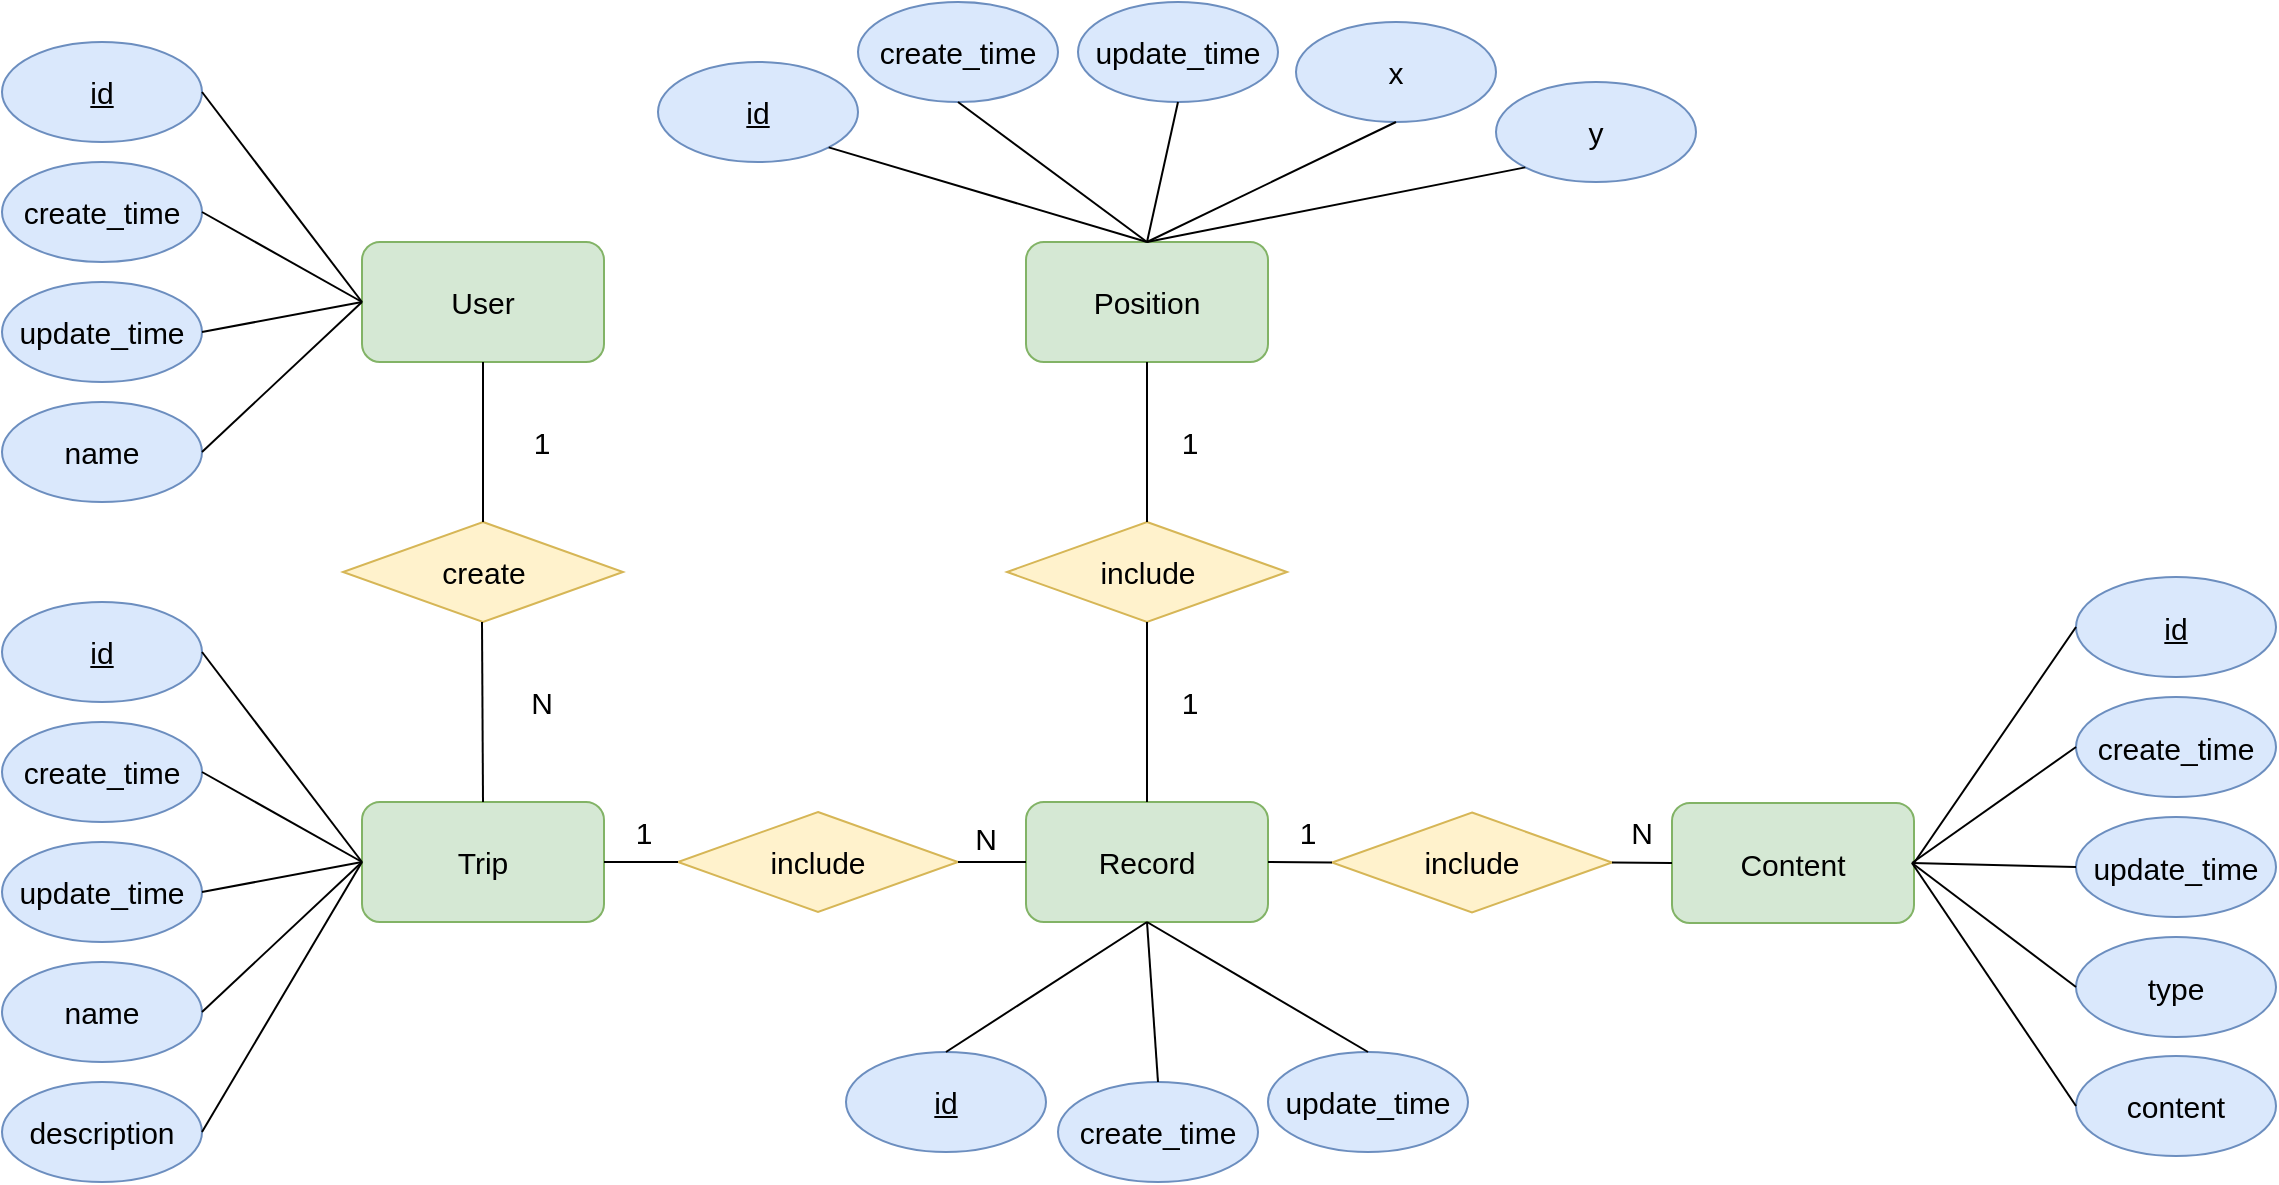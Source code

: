 <mxfile version="13.6.5" type="github">
  <diagram id="C5RBs43oDa-KdzZeNtuy" name="Page-1">
    <mxGraphModel dx="946" dy="511" grid="1" gridSize="10" guides="1" tooltips="1" connect="1" arrows="1" fold="1" page="1" pageScale="1" pageWidth="827" pageHeight="1169" math="0" shadow="0">
      <root>
        <mxCell id="WIyWlLk6GJQsqaUBKTNV-0" />
        <mxCell id="WIyWlLk6GJQsqaUBKTNV-1" parent="WIyWlLk6GJQsqaUBKTNV-0" />
        <mxCell id="BnBcKGXkdkoT-VAjnnpB-0" value="User" style="rounded=1;whiteSpace=wrap;html=1;fillColor=#d5e8d4;strokeColor=#82b366;fontSize=15;" vertex="1" parent="WIyWlLk6GJQsqaUBKTNV-1">
          <mxGeometry x="220" y="410" width="121" height="60" as="geometry" />
        </mxCell>
        <mxCell id="BnBcKGXkdkoT-VAjnnpB-1" value="Trip" style="rounded=1;whiteSpace=wrap;html=1;fillColor=#d5e8d4;strokeColor=#82b366;fontSize=15;" vertex="1" parent="WIyWlLk6GJQsqaUBKTNV-1">
          <mxGeometry x="220" y="690" width="121" height="60" as="geometry" />
        </mxCell>
        <mxCell id="BnBcKGXkdkoT-VAjnnpB-2" value="Position" style="rounded=1;whiteSpace=wrap;html=1;fillColor=#d5e8d4;strokeColor=#82b366;fontSize=15;" vertex="1" parent="WIyWlLk6GJQsqaUBKTNV-1">
          <mxGeometry x="552" y="410" width="121" height="60" as="geometry" />
        </mxCell>
        <mxCell id="BnBcKGXkdkoT-VAjnnpB-3" value="Record" style="rounded=1;whiteSpace=wrap;html=1;fillColor=#d5e8d4;strokeColor=#82b366;fontSize=15;" vertex="1" parent="WIyWlLk6GJQsqaUBKTNV-1">
          <mxGeometry x="552" y="690" width="121" height="60" as="geometry" />
        </mxCell>
        <mxCell id="BnBcKGXkdkoT-VAjnnpB-4" value="Content" style="rounded=1;whiteSpace=wrap;html=1;fillColor=#d5e8d4;strokeColor=#82b366;fontSize=15;" vertex="1" parent="WIyWlLk6GJQsqaUBKTNV-1">
          <mxGeometry x="875" y="690.5" width="121" height="60" as="geometry" />
        </mxCell>
        <mxCell id="BnBcKGXkdkoT-VAjnnpB-5" value="&lt;u style=&quot;font-size: 15px;&quot;&gt;id&lt;/u&gt;" style="ellipse;whiteSpace=wrap;html=1;fillColor=#dae8fc;strokeColor=#6c8ebf;fontSize=15;" vertex="1" parent="WIyWlLk6GJQsqaUBKTNV-1">
          <mxGeometry x="40" y="310" width="100" height="50" as="geometry" />
        </mxCell>
        <mxCell id="BnBcKGXkdkoT-VAjnnpB-6" value="create_time" style="ellipse;whiteSpace=wrap;html=1;fillColor=#dae8fc;strokeColor=#6c8ebf;fontSize=15;" vertex="1" parent="WIyWlLk6GJQsqaUBKTNV-1">
          <mxGeometry x="40" y="370" width="100" height="50" as="geometry" />
        </mxCell>
        <mxCell id="BnBcKGXkdkoT-VAjnnpB-7" value="update_time" style="ellipse;whiteSpace=wrap;html=1;fillColor=#dae8fc;strokeColor=#6c8ebf;fontSize=15;" vertex="1" parent="WIyWlLk6GJQsqaUBKTNV-1">
          <mxGeometry x="40" y="430" width="100" height="50" as="geometry" />
        </mxCell>
        <mxCell id="BnBcKGXkdkoT-VAjnnpB-8" value="name" style="ellipse;whiteSpace=wrap;html=1;fillColor=#dae8fc;strokeColor=#6c8ebf;fontSize=15;" vertex="1" parent="WIyWlLk6GJQsqaUBKTNV-1">
          <mxGeometry x="40" y="490" width="100" height="50" as="geometry" />
        </mxCell>
        <mxCell id="BnBcKGXkdkoT-VAjnnpB-9" value="" style="endArrow=none;html=1;exitX=1;exitY=0.5;exitDx=0;exitDy=0;entryX=0;entryY=0.5;entryDx=0;entryDy=0;fontSize=15;" edge="1" parent="WIyWlLk6GJQsqaUBKTNV-1" source="BnBcKGXkdkoT-VAjnnpB-5" target="BnBcKGXkdkoT-VAjnnpB-0">
          <mxGeometry width="50" height="50" relative="1" as="geometry">
            <mxPoint x="220" y="340" as="sourcePoint" />
            <mxPoint x="460" y="520" as="targetPoint" />
          </mxGeometry>
        </mxCell>
        <mxCell id="BnBcKGXkdkoT-VAjnnpB-10" value="" style="endArrow=none;html=1;exitX=1;exitY=0.5;exitDx=0;exitDy=0;fontSize=15;" edge="1" parent="WIyWlLk6GJQsqaUBKTNV-1" source="BnBcKGXkdkoT-VAjnnpB-6">
          <mxGeometry width="50" height="50" relative="1" as="geometry">
            <mxPoint x="160" y="355" as="sourcePoint" />
            <mxPoint x="220" y="440" as="targetPoint" />
          </mxGeometry>
        </mxCell>
        <mxCell id="BnBcKGXkdkoT-VAjnnpB-11" value="" style="endArrow=none;html=1;exitX=1;exitY=0.5;exitDx=0;exitDy=0;entryX=0;entryY=0.5;entryDx=0;entryDy=0;fontSize=15;" edge="1" parent="WIyWlLk6GJQsqaUBKTNV-1" source="BnBcKGXkdkoT-VAjnnpB-7" target="BnBcKGXkdkoT-VAjnnpB-0">
          <mxGeometry width="50" height="50" relative="1" as="geometry">
            <mxPoint x="170" y="365" as="sourcePoint" />
            <mxPoint x="250" y="470" as="targetPoint" />
          </mxGeometry>
        </mxCell>
        <mxCell id="BnBcKGXkdkoT-VAjnnpB-12" value="" style="endArrow=none;html=1;exitX=1;exitY=0.5;exitDx=0;exitDy=0;entryX=0;entryY=0.5;entryDx=0;entryDy=0;fontSize=15;" edge="1" parent="WIyWlLk6GJQsqaUBKTNV-1" source="BnBcKGXkdkoT-VAjnnpB-8" target="BnBcKGXkdkoT-VAjnnpB-0">
          <mxGeometry width="50" height="50" relative="1" as="geometry">
            <mxPoint x="180" y="375" as="sourcePoint" />
            <mxPoint x="260" y="480" as="targetPoint" />
          </mxGeometry>
        </mxCell>
        <mxCell id="BnBcKGXkdkoT-VAjnnpB-13" value="&lt;u style=&quot;font-size: 15px;&quot;&gt;id&lt;/u&gt;" style="ellipse;whiteSpace=wrap;html=1;fillColor=#dae8fc;strokeColor=#6c8ebf;fontSize=15;" vertex="1" parent="WIyWlLk6GJQsqaUBKTNV-1">
          <mxGeometry x="368" y="320" width="100" height="50" as="geometry" />
        </mxCell>
        <mxCell id="BnBcKGXkdkoT-VAjnnpB-14" value="create_time" style="ellipse;whiteSpace=wrap;html=1;fillColor=#dae8fc;strokeColor=#6c8ebf;fontSize=15;" vertex="1" parent="WIyWlLk6GJQsqaUBKTNV-1">
          <mxGeometry x="468" y="290" width="100" height="50" as="geometry" />
        </mxCell>
        <mxCell id="BnBcKGXkdkoT-VAjnnpB-15" value="update_time" style="ellipse;whiteSpace=wrap;html=1;fillColor=#dae8fc;strokeColor=#6c8ebf;fontSize=15;" vertex="1" parent="WIyWlLk6GJQsqaUBKTNV-1">
          <mxGeometry x="578" y="290" width="100" height="50" as="geometry" />
        </mxCell>
        <mxCell id="BnBcKGXkdkoT-VAjnnpB-16" value="x" style="ellipse;whiteSpace=wrap;html=1;fillColor=#dae8fc;strokeColor=#6c8ebf;fontSize=15;" vertex="1" parent="WIyWlLk6GJQsqaUBKTNV-1">
          <mxGeometry x="687" y="300" width="100" height="50" as="geometry" />
        </mxCell>
        <mxCell id="BnBcKGXkdkoT-VAjnnpB-17" value="y" style="ellipse;whiteSpace=wrap;html=1;fillColor=#dae8fc;strokeColor=#6c8ebf;fontSize=15;" vertex="1" parent="WIyWlLk6GJQsqaUBKTNV-1">
          <mxGeometry x="787" y="330" width="100" height="50" as="geometry" />
        </mxCell>
        <mxCell id="BnBcKGXkdkoT-VAjnnpB-18" value="" style="endArrow=none;html=1;exitX=1;exitY=1;exitDx=0;exitDy=0;entryX=0.5;entryY=0;entryDx=0;entryDy=0;fontSize=15;" edge="1" parent="WIyWlLk6GJQsqaUBKTNV-1" source="BnBcKGXkdkoT-VAjnnpB-13" target="BnBcKGXkdkoT-VAjnnpB-2">
          <mxGeometry width="50" height="50" relative="1" as="geometry">
            <mxPoint x="452" y="570" as="sourcePoint" />
            <mxPoint x="502" y="520" as="targetPoint" />
          </mxGeometry>
        </mxCell>
        <mxCell id="BnBcKGXkdkoT-VAjnnpB-19" value="" style="endArrow=none;html=1;exitX=0.5;exitY=1;exitDx=0;exitDy=0;entryX=0.5;entryY=0;entryDx=0;entryDy=0;fontSize=15;" edge="1" parent="WIyWlLk6GJQsqaUBKTNV-1" source="BnBcKGXkdkoT-VAjnnpB-14" target="BnBcKGXkdkoT-VAjnnpB-2">
          <mxGeometry width="50" height="50" relative="1" as="geometry">
            <mxPoint x="463.355" y="372.678" as="sourcePoint" />
            <mxPoint x="622.5" y="420" as="targetPoint" />
          </mxGeometry>
        </mxCell>
        <mxCell id="BnBcKGXkdkoT-VAjnnpB-20" value="" style="endArrow=none;html=1;exitX=0.5;exitY=1;exitDx=0;exitDy=0;entryX=0.5;entryY=0;entryDx=0;entryDy=0;fontSize=15;" edge="1" parent="WIyWlLk6GJQsqaUBKTNV-1" source="BnBcKGXkdkoT-VAjnnpB-15" target="BnBcKGXkdkoT-VAjnnpB-2">
          <mxGeometry width="50" height="50" relative="1" as="geometry">
            <mxPoint x="473.355" y="382.678" as="sourcePoint" />
            <mxPoint x="632.5" y="430" as="targetPoint" />
          </mxGeometry>
        </mxCell>
        <mxCell id="BnBcKGXkdkoT-VAjnnpB-21" value="" style="endArrow=none;html=1;exitX=0.5;exitY=1;exitDx=0;exitDy=0;entryX=0.5;entryY=0;entryDx=0;entryDy=0;fontSize=15;" edge="1" parent="WIyWlLk6GJQsqaUBKTNV-1" source="BnBcKGXkdkoT-VAjnnpB-16" target="BnBcKGXkdkoT-VAjnnpB-2">
          <mxGeometry width="50" height="50" relative="1" as="geometry">
            <mxPoint x="483.355" y="392.678" as="sourcePoint" />
            <mxPoint x="642.5" y="440" as="targetPoint" />
          </mxGeometry>
        </mxCell>
        <mxCell id="BnBcKGXkdkoT-VAjnnpB-22" value="" style="endArrow=none;html=1;exitX=0;exitY=1;exitDx=0;exitDy=0;entryX=0.5;entryY=0;entryDx=0;entryDy=0;fontSize=15;" edge="1" parent="WIyWlLk6GJQsqaUBKTNV-1" source="BnBcKGXkdkoT-VAjnnpB-17" target="BnBcKGXkdkoT-VAjnnpB-2">
          <mxGeometry width="50" height="50" relative="1" as="geometry">
            <mxPoint x="493.355" y="402.678" as="sourcePoint" />
            <mxPoint x="652.5" y="450" as="targetPoint" />
          </mxGeometry>
        </mxCell>
        <mxCell id="BnBcKGXkdkoT-VAjnnpB-23" value="&lt;u style=&quot;font-size: 15px;&quot;&gt;id&lt;/u&gt;" style="ellipse;whiteSpace=wrap;html=1;fillColor=#dae8fc;strokeColor=#6c8ebf;fontSize=15;" vertex="1" parent="WIyWlLk6GJQsqaUBKTNV-1">
          <mxGeometry x="40" y="590" width="100" height="50" as="geometry" />
        </mxCell>
        <mxCell id="BnBcKGXkdkoT-VAjnnpB-24" value="create_time" style="ellipse;whiteSpace=wrap;html=1;fillColor=#dae8fc;strokeColor=#6c8ebf;fontSize=15;" vertex="1" parent="WIyWlLk6GJQsqaUBKTNV-1">
          <mxGeometry x="40" y="650" width="100" height="50" as="geometry" />
        </mxCell>
        <mxCell id="BnBcKGXkdkoT-VAjnnpB-25" value="update_time" style="ellipse;whiteSpace=wrap;html=1;fillColor=#dae8fc;strokeColor=#6c8ebf;fontSize=15;" vertex="1" parent="WIyWlLk6GJQsqaUBKTNV-1">
          <mxGeometry x="40" y="710" width="100" height="50" as="geometry" />
        </mxCell>
        <mxCell id="BnBcKGXkdkoT-VAjnnpB-26" value="name" style="ellipse;whiteSpace=wrap;html=1;fillColor=#dae8fc;strokeColor=#6c8ebf;fontSize=15;" vertex="1" parent="WIyWlLk6GJQsqaUBKTNV-1">
          <mxGeometry x="40" y="770" width="100" height="50" as="geometry" />
        </mxCell>
        <mxCell id="BnBcKGXkdkoT-VAjnnpB-27" value="" style="endArrow=none;html=1;exitX=1;exitY=0.5;exitDx=0;exitDy=0;entryX=0;entryY=0.5;entryDx=0;entryDy=0;fontSize=15;" edge="1" parent="WIyWlLk6GJQsqaUBKTNV-1" source="BnBcKGXkdkoT-VAjnnpB-23">
          <mxGeometry width="50" height="50" relative="1" as="geometry">
            <mxPoint x="220" y="620" as="sourcePoint" />
            <mxPoint x="220" y="720" as="targetPoint" />
          </mxGeometry>
        </mxCell>
        <mxCell id="BnBcKGXkdkoT-VAjnnpB-28" value="" style="endArrow=none;html=1;exitX=1;exitY=0.5;exitDx=0;exitDy=0;fontSize=15;" edge="1" parent="WIyWlLk6GJQsqaUBKTNV-1" source="BnBcKGXkdkoT-VAjnnpB-24">
          <mxGeometry width="50" height="50" relative="1" as="geometry">
            <mxPoint x="160" y="635" as="sourcePoint" />
            <mxPoint x="220" y="720" as="targetPoint" />
          </mxGeometry>
        </mxCell>
        <mxCell id="BnBcKGXkdkoT-VAjnnpB-29" value="" style="endArrow=none;html=1;exitX=1;exitY=0.5;exitDx=0;exitDy=0;entryX=0;entryY=0.5;entryDx=0;entryDy=0;fontSize=15;" edge="1" parent="WIyWlLk6GJQsqaUBKTNV-1" source="BnBcKGXkdkoT-VAjnnpB-25">
          <mxGeometry width="50" height="50" relative="1" as="geometry">
            <mxPoint x="170" y="645" as="sourcePoint" />
            <mxPoint x="220" y="720" as="targetPoint" />
          </mxGeometry>
        </mxCell>
        <mxCell id="BnBcKGXkdkoT-VAjnnpB-30" value="" style="endArrow=none;html=1;exitX=1;exitY=0.5;exitDx=0;exitDy=0;fontSize=15;" edge="1" parent="WIyWlLk6GJQsqaUBKTNV-1" source="BnBcKGXkdkoT-VAjnnpB-26">
          <mxGeometry width="50" height="50" relative="1" as="geometry">
            <mxPoint x="180" y="655" as="sourcePoint" />
            <mxPoint x="220" y="720" as="targetPoint" />
          </mxGeometry>
        </mxCell>
        <mxCell id="BnBcKGXkdkoT-VAjnnpB-31" value="description" style="ellipse;whiteSpace=wrap;html=1;fillColor=#dae8fc;strokeColor=#6c8ebf;fontSize=15;" vertex="1" parent="WIyWlLk6GJQsqaUBKTNV-1">
          <mxGeometry x="40" y="830" width="100" height="50" as="geometry" />
        </mxCell>
        <mxCell id="BnBcKGXkdkoT-VAjnnpB-32" value="" style="endArrow=none;html=1;exitX=1;exitY=0.5;exitDx=0;exitDy=0;entryX=0;entryY=0.5;entryDx=0;entryDy=0;fontSize=15;" edge="1" parent="WIyWlLk6GJQsqaUBKTNV-1" source="BnBcKGXkdkoT-VAjnnpB-31" target="BnBcKGXkdkoT-VAjnnpB-1">
          <mxGeometry width="50" height="50" relative="1" as="geometry">
            <mxPoint x="150" y="805" as="sourcePoint" />
            <mxPoint x="230" y="730" as="targetPoint" />
          </mxGeometry>
        </mxCell>
        <mxCell id="BnBcKGXkdkoT-VAjnnpB-33" value="&lt;u style=&quot;font-size: 15px;&quot;&gt;id&lt;/u&gt;" style="ellipse;whiteSpace=wrap;html=1;fillColor=#dae8fc;strokeColor=#6c8ebf;fontSize=15;" vertex="1" parent="WIyWlLk6GJQsqaUBKTNV-1">
          <mxGeometry x="462" y="815" width="100" height="50" as="geometry" />
        </mxCell>
        <mxCell id="BnBcKGXkdkoT-VAjnnpB-34" value="create_time" style="ellipse;whiteSpace=wrap;html=1;fillColor=#dae8fc;strokeColor=#6c8ebf;fontSize=15;" vertex="1" parent="WIyWlLk6GJQsqaUBKTNV-1">
          <mxGeometry x="568" y="830" width="100" height="50" as="geometry" />
        </mxCell>
        <mxCell id="BnBcKGXkdkoT-VAjnnpB-35" value="update_time" style="ellipse;whiteSpace=wrap;html=1;fillColor=#dae8fc;strokeColor=#6c8ebf;fontSize=15;" vertex="1" parent="WIyWlLk6GJQsqaUBKTNV-1">
          <mxGeometry x="673" y="815" width="100" height="50" as="geometry" />
        </mxCell>
        <mxCell id="BnBcKGXkdkoT-VAjnnpB-36" value="" style="endArrow=none;html=1;exitX=0.5;exitY=0;exitDx=0;exitDy=0;entryX=0.5;entryY=1;entryDx=0;entryDy=0;fontSize=15;" edge="1" parent="WIyWlLk6GJQsqaUBKTNV-1" source="BnBcKGXkdkoT-VAjnnpB-33" target="BnBcKGXkdkoT-VAjnnpB-3">
          <mxGeometry width="50" height="50" relative="1" as="geometry">
            <mxPoint x="192" y="865" as="sourcePoint" />
            <mxPoint x="272" y="730" as="targetPoint" />
          </mxGeometry>
        </mxCell>
        <mxCell id="BnBcKGXkdkoT-VAjnnpB-37" value="" style="endArrow=none;html=1;exitX=0.5;exitY=0;exitDx=0;exitDy=0;entryX=0.5;entryY=1;entryDx=0;entryDy=0;fontSize=15;" edge="1" parent="WIyWlLk6GJQsqaUBKTNV-1" source="BnBcKGXkdkoT-VAjnnpB-34" target="BnBcKGXkdkoT-VAjnnpB-3">
          <mxGeometry width="50" height="50" relative="1" as="geometry">
            <mxPoint x="522" y="825" as="sourcePoint" />
            <mxPoint x="622.5" y="760" as="targetPoint" />
          </mxGeometry>
        </mxCell>
        <mxCell id="BnBcKGXkdkoT-VAjnnpB-38" value="" style="endArrow=none;html=1;exitX=0.5;exitY=0;exitDx=0;exitDy=0;entryX=0.5;entryY=1;entryDx=0;entryDy=0;fontSize=15;" edge="1" parent="WIyWlLk6GJQsqaUBKTNV-1" source="BnBcKGXkdkoT-VAjnnpB-35" target="BnBcKGXkdkoT-VAjnnpB-3">
          <mxGeometry width="50" height="50" relative="1" as="geometry">
            <mxPoint x="628" y="840" as="sourcePoint" />
            <mxPoint x="622.5" y="760" as="targetPoint" />
          </mxGeometry>
        </mxCell>
        <mxCell id="BnBcKGXkdkoT-VAjnnpB-39" value="&lt;u style=&quot;font-size: 15px;&quot;&gt;id&lt;/u&gt;" style="ellipse;whiteSpace=wrap;html=1;fillColor=#dae8fc;strokeColor=#6c8ebf;fontSize=15;" vertex="1" parent="WIyWlLk6GJQsqaUBKTNV-1">
          <mxGeometry x="1077" y="577.5" width="100" height="50" as="geometry" />
        </mxCell>
        <mxCell id="BnBcKGXkdkoT-VAjnnpB-40" value="create_time" style="ellipse;whiteSpace=wrap;html=1;fillColor=#dae8fc;strokeColor=#6c8ebf;fontSize=15;" vertex="1" parent="WIyWlLk6GJQsqaUBKTNV-1">
          <mxGeometry x="1077" y="637.5" width="100" height="50" as="geometry" />
        </mxCell>
        <mxCell id="BnBcKGXkdkoT-VAjnnpB-41" value="update_time" style="ellipse;whiteSpace=wrap;html=1;fillColor=#dae8fc;strokeColor=#6c8ebf;fontSize=15;" vertex="1" parent="WIyWlLk6GJQsqaUBKTNV-1">
          <mxGeometry x="1077" y="697.5" width="100" height="50" as="geometry" />
        </mxCell>
        <mxCell id="BnBcKGXkdkoT-VAjnnpB-42" value="type" style="ellipse;whiteSpace=wrap;html=1;fillColor=#dae8fc;strokeColor=#6c8ebf;fontSize=15;" vertex="1" parent="WIyWlLk6GJQsqaUBKTNV-1">
          <mxGeometry x="1077" y="757.5" width="100" height="50" as="geometry" />
        </mxCell>
        <mxCell id="BnBcKGXkdkoT-VAjnnpB-43" value="content" style="ellipse;whiteSpace=wrap;html=1;fillColor=#dae8fc;strokeColor=#6c8ebf;fontSize=15;" vertex="1" parent="WIyWlLk6GJQsqaUBKTNV-1">
          <mxGeometry x="1077" y="817" width="100" height="50" as="geometry" />
        </mxCell>
        <mxCell id="BnBcKGXkdkoT-VAjnnpB-44" value="" style="endArrow=none;html=1;entryX=0;entryY=0.5;entryDx=0;entryDy=0;exitX=1;exitY=0.5;exitDx=0;exitDy=0;fontSize=15;" edge="1" parent="WIyWlLk6GJQsqaUBKTNV-1" source="BnBcKGXkdkoT-VAjnnpB-4" target="BnBcKGXkdkoT-VAjnnpB-39">
          <mxGeometry width="50" height="50" relative="1" as="geometry">
            <mxPoint x="695" y="730.5" as="sourcePoint" />
            <mxPoint x="745" y="680.5" as="targetPoint" />
          </mxGeometry>
        </mxCell>
        <mxCell id="BnBcKGXkdkoT-VAjnnpB-45" value="" style="endArrow=none;html=1;entryX=0;entryY=0.5;entryDx=0;entryDy=0;fontSize=15;" edge="1" parent="WIyWlLk6GJQsqaUBKTNV-1" target="BnBcKGXkdkoT-VAjnnpB-40">
          <mxGeometry width="50" height="50" relative="1" as="geometry">
            <mxPoint x="995" y="720.5" as="sourcePoint" />
            <mxPoint x="1075" y="670.5" as="targetPoint" />
          </mxGeometry>
        </mxCell>
        <mxCell id="BnBcKGXkdkoT-VAjnnpB-46" value="" style="endArrow=none;html=1;entryX=0;entryY=0.5;entryDx=0;entryDy=0;fontSize=15;" edge="1" parent="WIyWlLk6GJQsqaUBKTNV-1" target="BnBcKGXkdkoT-VAjnnpB-41">
          <mxGeometry width="50" height="50" relative="1" as="geometry">
            <mxPoint x="995" y="720.5" as="sourcePoint" />
            <mxPoint x="1097" y="622.5" as="targetPoint" />
          </mxGeometry>
        </mxCell>
        <mxCell id="BnBcKGXkdkoT-VAjnnpB-47" value="" style="endArrow=none;html=1;entryX=0;entryY=0.5;entryDx=0;entryDy=0;fontSize=15;" edge="1" parent="WIyWlLk6GJQsqaUBKTNV-1" target="BnBcKGXkdkoT-VAjnnpB-42">
          <mxGeometry width="50" height="50" relative="1" as="geometry">
            <mxPoint x="995" y="720.5" as="sourcePoint" />
            <mxPoint x="1107" y="632.5" as="targetPoint" />
          </mxGeometry>
        </mxCell>
        <mxCell id="BnBcKGXkdkoT-VAjnnpB-48" value="" style="endArrow=none;html=1;entryX=0;entryY=0.5;entryDx=0;entryDy=0;fontSize=15;" edge="1" parent="WIyWlLk6GJQsqaUBKTNV-1" target="BnBcKGXkdkoT-VAjnnpB-43">
          <mxGeometry width="50" height="50" relative="1" as="geometry">
            <mxPoint x="995" y="720.5" as="sourcePoint" />
            <mxPoint x="1117" y="642.5" as="targetPoint" />
          </mxGeometry>
        </mxCell>
        <mxCell id="BnBcKGXkdkoT-VAjnnpB-49" value="create" style="rhombus;whiteSpace=wrap;html=1;fillColor=#fff2cc;strokeColor=#d6b656;fontSize=15;" vertex="1" parent="WIyWlLk6GJQsqaUBKTNV-1">
          <mxGeometry x="210.5" y="550" width="140" height="50" as="geometry" />
        </mxCell>
        <mxCell id="BnBcKGXkdkoT-VAjnnpB-50" value="" style="endArrow=none;html=1;entryX=0.5;entryY=1;entryDx=0;entryDy=0;exitX=0.5;exitY=0;exitDx=0;exitDy=0;fontSize=15;" edge="1" parent="WIyWlLk6GJQsqaUBKTNV-1" source="BnBcKGXkdkoT-VAjnnpB-49" target="BnBcKGXkdkoT-VAjnnpB-0">
          <mxGeometry width="50" height="50" relative="1" as="geometry">
            <mxPoint x="190" y="520" as="sourcePoint" />
            <mxPoint x="240" y="470" as="targetPoint" />
          </mxGeometry>
        </mxCell>
        <mxCell id="BnBcKGXkdkoT-VAjnnpB-51" value="" style="endArrow=none;html=1;exitX=0.5;exitY=0;exitDx=0;exitDy=0;fontSize=15;" edge="1" parent="WIyWlLk6GJQsqaUBKTNV-1" source="BnBcKGXkdkoT-VAjnnpB-1">
          <mxGeometry width="50" height="50" relative="1" as="geometry">
            <mxPoint x="280" y="680" as="sourcePoint" />
            <mxPoint x="280" y="600" as="targetPoint" />
          </mxGeometry>
        </mxCell>
        <mxCell id="BnBcKGXkdkoT-VAjnnpB-52" value="include" style="rhombus;whiteSpace=wrap;html=1;fillColor=#fff2cc;strokeColor=#d6b656;fontSize=15;" vertex="1" parent="WIyWlLk6GJQsqaUBKTNV-1">
          <mxGeometry x="378" y="695" width="140" height="50" as="geometry" />
        </mxCell>
        <mxCell id="BnBcKGXkdkoT-VAjnnpB-53" value="" style="endArrow=none;html=1;exitX=1;exitY=0.5;exitDx=0;exitDy=0;entryX=0;entryY=0.5;entryDx=0;entryDy=0;fontSize=15;" edge="1" parent="WIyWlLk6GJQsqaUBKTNV-1" source="BnBcKGXkdkoT-VAjnnpB-1" target="BnBcKGXkdkoT-VAjnnpB-52">
          <mxGeometry width="50" height="50" relative="1" as="geometry">
            <mxPoint x="290.5" y="560" as="sourcePoint" />
            <mxPoint x="410" y="720" as="targetPoint" />
          </mxGeometry>
        </mxCell>
        <mxCell id="BnBcKGXkdkoT-VAjnnpB-54" value="" style="endArrow=none;html=1;entryX=0;entryY=0.5;entryDx=0;entryDy=0;exitX=1;exitY=0.5;exitDx=0;exitDy=0;fontSize=15;" edge="1" parent="WIyWlLk6GJQsqaUBKTNV-1" source="BnBcKGXkdkoT-VAjnnpB-52" target="BnBcKGXkdkoT-VAjnnpB-3">
          <mxGeometry width="50" height="50" relative="1" as="geometry">
            <mxPoint x="480" y="760" as="sourcePoint" />
            <mxPoint x="358" y="730" as="targetPoint" />
          </mxGeometry>
        </mxCell>
        <mxCell id="BnBcKGXkdkoT-VAjnnpB-55" value="1" style="text;html=1;strokeColor=none;fillColor=none;align=center;verticalAlign=middle;whiteSpace=wrap;rounded=0;fontSize=15;" vertex="1" parent="WIyWlLk6GJQsqaUBKTNV-1">
          <mxGeometry x="290" y="500" width="40" height="20" as="geometry" />
        </mxCell>
        <mxCell id="BnBcKGXkdkoT-VAjnnpB-56" value="N" style="text;html=1;strokeColor=none;fillColor=none;align=center;verticalAlign=middle;whiteSpace=wrap;rounded=0;fontSize=15;" vertex="1" parent="WIyWlLk6GJQsqaUBKTNV-1">
          <mxGeometry x="290" y="630" width="40" height="20" as="geometry" />
        </mxCell>
        <mxCell id="BnBcKGXkdkoT-VAjnnpB-57" value="1" style="text;html=1;strokeColor=none;fillColor=none;align=center;verticalAlign=middle;whiteSpace=wrap;rounded=0;fontSize=15;" vertex="1" parent="WIyWlLk6GJQsqaUBKTNV-1">
          <mxGeometry x="341" y="695" width="40" height="20" as="geometry" />
        </mxCell>
        <mxCell id="BnBcKGXkdkoT-VAjnnpB-58" value="N" style="text;html=1;strokeColor=none;fillColor=none;align=center;verticalAlign=middle;whiteSpace=wrap;rounded=0;fontSize=15;" vertex="1" parent="WIyWlLk6GJQsqaUBKTNV-1">
          <mxGeometry x="512" y="697.5" width="40" height="20" as="geometry" />
        </mxCell>
        <mxCell id="BnBcKGXkdkoT-VAjnnpB-59" value="include" style="rhombus;whiteSpace=wrap;html=1;fillColor=#fff2cc;strokeColor=#d6b656;fontSize=15;" vertex="1" parent="WIyWlLk6GJQsqaUBKTNV-1">
          <mxGeometry x="705" y="695.25" width="140" height="50" as="geometry" />
        </mxCell>
        <mxCell id="BnBcKGXkdkoT-VAjnnpB-60" value="include" style="rhombus;whiteSpace=wrap;html=1;fillColor=#fff2cc;strokeColor=#d6b656;fontSize=15;" vertex="1" parent="WIyWlLk6GJQsqaUBKTNV-1">
          <mxGeometry x="542.5" y="550" width="140" height="50" as="geometry" />
        </mxCell>
        <mxCell id="BnBcKGXkdkoT-VAjnnpB-61" value="" style="endArrow=none;html=1;entryX=0.5;entryY=1;entryDx=0;entryDy=0;exitX=0.5;exitY=0;exitDx=0;exitDy=0;fontSize=15;" edge="1" parent="WIyWlLk6GJQsqaUBKTNV-1" source="BnBcKGXkdkoT-VAjnnpB-60" target="BnBcKGXkdkoT-VAjnnpB-2">
          <mxGeometry width="50" height="50" relative="1" as="geometry">
            <mxPoint x="224.5" y="560" as="sourcePoint" />
            <mxPoint x="224.5" y="480" as="targetPoint" />
          </mxGeometry>
        </mxCell>
        <mxCell id="BnBcKGXkdkoT-VAjnnpB-62" value="" style="endArrow=none;html=1;entryX=0.5;entryY=1;entryDx=0;entryDy=0;exitX=0.5;exitY=0;exitDx=0;exitDy=0;fontSize=15;" edge="1" parent="WIyWlLk6GJQsqaUBKTNV-1" source="BnBcKGXkdkoT-VAjnnpB-3" target="BnBcKGXkdkoT-VAjnnpB-60">
          <mxGeometry width="50" height="50" relative="1" as="geometry">
            <mxPoint x="234.5" y="570" as="sourcePoint" />
            <mxPoint x="234.5" y="490" as="targetPoint" />
          </mxGeometry>
        </mxCell>
        <mxCell id="BnBcKGXkdkoT-VAjnnpB-63" value="" style="endArrow=none;html=1;entryX=0;entryY=0.5;entryDx=0;entryDy=0;exitX=1;exitY=0.5;exitDx=0;exitDy=0;fontSize=15;" edge="1" parent="WIyWlLk6GJQsqaUBKTNV-1" source="BnBcKGXkdkoT-VAjnnpB-3" target="BnBcKGXkdkoT-VAjnnpB-59">
          <mxGeometry width="50" height="50" relative="1" as="geometry">
            <mxPoint x="622.5" y="700" as="sourcePoint" />
            <mxPoint x="622.5" y="610" as="targetPoint" />
          </mxGeometry>
        </mxCell>
        <mxCell id="BnBcKGXkdkoT-VAjnnpB-64" value="" style="endArrow=none;html=1;entryX=1;entryY=0.5;entryDx=0;entryDy=0;exitX=0;exitY=0.5;exitDx=0;exitDy=0;fontSize=15;" edge="1" parent="WIyWlLk6GJQsqaUBKTNV-1" target="BnBcKGXkdkoT-VAjnnpB-59" source="BnBcKGXkdkoT-VAjnnpB-4">
          <mxGeometry width="50" height="50" relative="1" as="geometry">
            <mxPoint x="870" y="760" as="sourcePoint" />
            <mxPoint x="590.5" y="620.25" as="targetPoint" />
          </mxGeometry>
        </mxCell>
        <mxCell id="BnBcKGXkdkoT-VAjnnpB-65" value="1" style="text;html=1;strokeColor=none;fillColor=none;align=center;verticalAlign=middle;whiteSpace=wrap;rounded=0;fontSize=15;" vertex="1" parent="WIyWlLk6GJQsqaUBKTNV-1">
          <mxGeometry x="614" y="630" width="40" height="20" as="geometry" />
        </mxCell>
        <mxCell id="BnBcKGXkdkoT-VAjnnpB-66" value="1" style="text;html=1;strokeColor=none;fillColor=none;align=center;verticalAlign=middle;whiteSpace=wrap;rounded=0;fontSize=15;" vertex="1" parent="WIyWlLk6GJQsqaUBKTNV-1">
          <mxGeometry x="614" y="500" width="40" height="20" as="geometry" />
        </mxCell>
        <mxCell id="BnBcKGXkdkoT-VAjnnpB-67" value="1" style="text;html=1;strokeColor=none;fillColor=none;align=center;verticalAlign=middle;whiteSpace=wrap;rounded=0;fontSize=15;" vertex="1" parent="WIyWlLk6GJQsqaUBKTNV-1">
          <mxGeometry x="673" y="695" width="40" height="20" as="geometry" />
        </mxCell>
        <mxCell id="BnBcKGXkdkoT-VAjnnpB-68" value="N" style="text;html=1;strokeColor=none;fillColor=none;align=center;verticalAlign=middle;whiteSpace=wrap;rounded=0;fontSize=15;" vertex="1" parent="WIyWlLk6GJQsqaUBKTNV-1">
          <mxGeometry x="840" y="695" width="40" height="20" as="geometry" />
        </mxCell>
      </root>
    </mxGraphModel>
  </diagram>
</mxfile>
